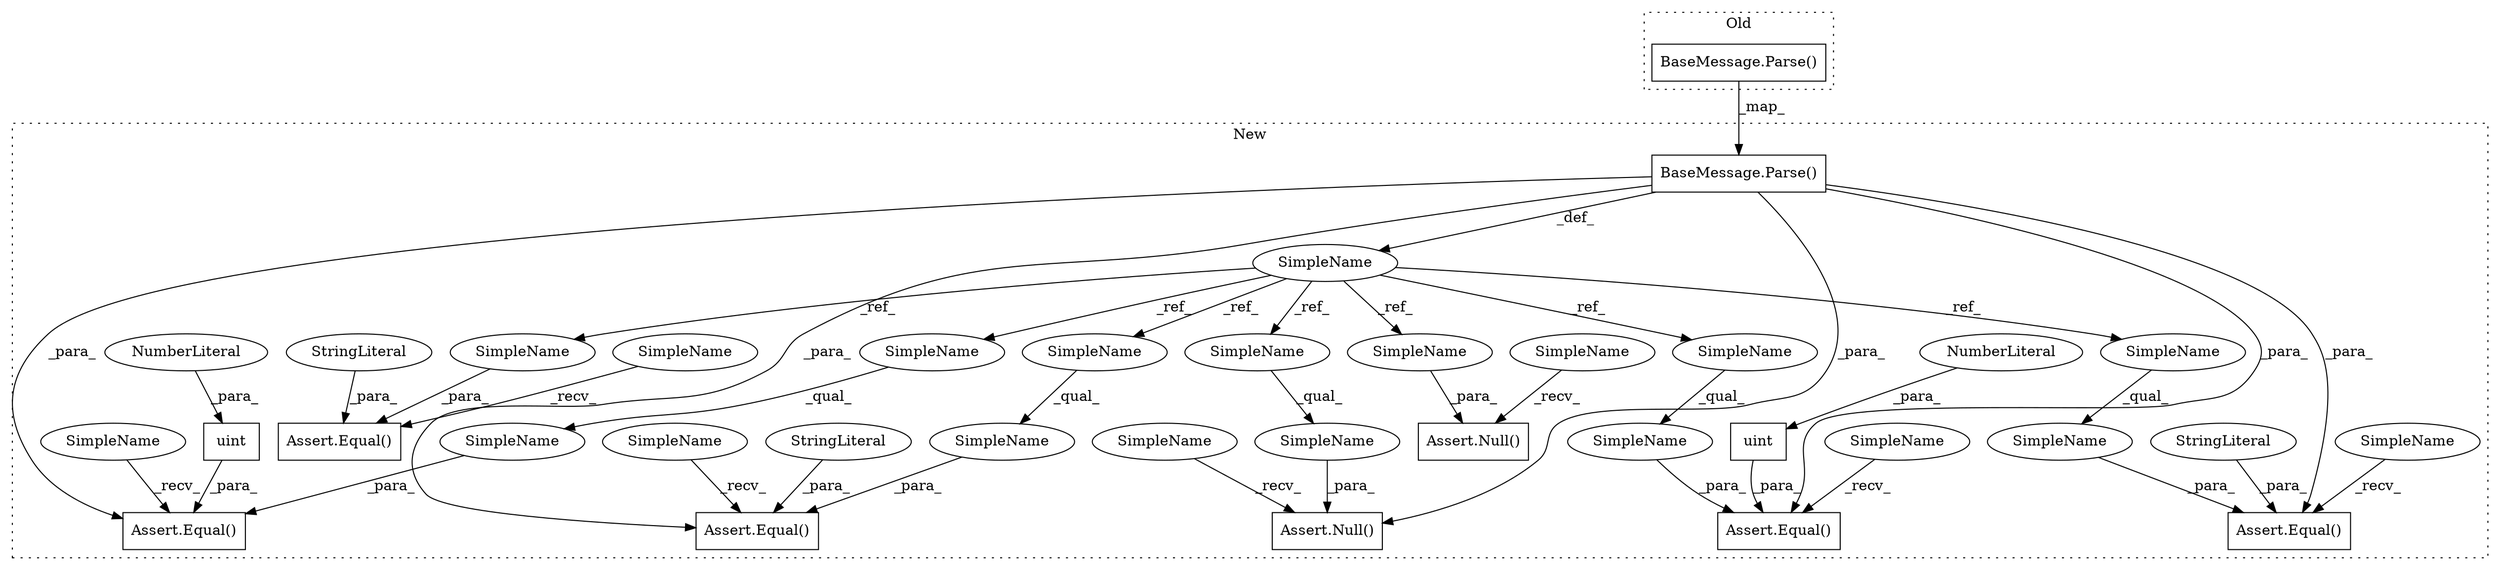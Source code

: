 digraph G {
subgraph cluster0 {
1 [label="BaseMessage.Parse()" a="32" s="8469,8498" l="6,1" shape="box"];
label = "Old";
style="dotted";
}
subgraph cluster1 {
2 [label="BaseMessage.Parse()" a="32" s="11061,11120" l="36,1" shape="box"];
3 [label="SimpleName" a="42" s="11029" l="17" shape="ellipse"];
4 [label="SimpleName" a="42" s="11546" l="34" shape="ellipse"];
5 [label="SimpleName" a="42" s="11492" l="27" shape="ellipse"];
6 [label="Assert.Equal()" a="32" s="11474,11519" l="6,1" shape="box"];
7 [label="SimpleName" a="42" s="11428" l="24" shape="ellipse"];
8 [label="Assert.Equal()" a="32" s="11408,11452" l="6,1" shape="box"];
9 [label="SimpleName" a="42" s="11354" l="32" shape="ellipse"];
10 [label="Assert.Equal()" a="32" s="11332,11386" l="6,1" shape="box"];
11 [label="SimpleName" a="42" s="11281" l="29" shape="ellipse"];
12 [label="Assert.Equal()" a="32" s="11236,11310" l="6,1" shape="box"];
13 [label="Assert.Null()" a="32" s="11155,11177" l="5,38" shape="box"];
14 [label="uint" a="11" s="11414" l="6" shape="box"];
15 [label="NumberLiteral" a="34" s="11420" l="6" shape="ellipse"];
16 [label="uint" a="11" s="11480" l="6" shape="box"];
17 [label="NumberLiteral" a="34" s="11486" l="4" shape="ellipse"];
18 [label="StringLiteral" a="45" s="11242" l="37" shape="ellipse"];
19 [label="StringLiteral" a="45" s="11338" l="14" shape="ellipse"];
20 [label="Assert.Null()" a="32" s="11541,11580" l="5,1" shape="box"];
21 [label="Assert.Equal()" a="32" s="11602,11630" l="6,30" shape="box"];
22 [label="StringLiteral" a="45" s="11608" l="3" shape="ellipse"];
23 [label="SimpleName" a="42" s="11325" l="6" shape="ellipse"];
24 [label="SimpleName" a="42" s="11229" l="6" shape="ellipse"];
25 [label="SimpleName" a="42" s="11401" l="6" shape="ellipse"];
26 [label="SimpleName" a="42" s="11534" l="6" shape="ellipse"];
27 [label="SimpleName" a="42" s="11148" l="6" shape="ellipse"];
28 [label="SimpleName" a="42" s="11467" l="6" shape="ellipse"];
29 [label="SimpleName" a="42" s="11595" l="6" shape="ellipse"];
30 [label="SimpleName" a="42" s="11354" l="17" shape="ellipse"];
31 [label="SimpleName" a="42" s="11492" l="17" shape="ellipse"];
32 [label="SimpleName" a="42" s="11613" l="17" shape="ellipse"];
33 [label="SimpleName" a="42" s="11428" l="17" shape="ellipse"];
34 [label="SimpleName" a="42" s="11281" l="17" shape="ellipse"];
35 [label="SimpleName" a="42" s="11160" l="17" shape="ellipse"];
36 [label="SimpleName" a="42" s="11546" l="17" shape="ellipse"];
label = "New";
style="dotted";
}
1 -> 2 [label="_map_"];
2 -> 20 [label="_para_"];
2 -> 10 [label="_para_"];
2 -> 12 [label="_para_"];
2 -> 3 [label="_def_"];
2 -> 6 [label="_para_"];
2 -> 8 [label="_para_"];
3 -> 34 [label="_ref_"];
3 -> 32 [label="_ref_"];
3 -> 31 [label="_ref_"];
3 -> 30 [label="_ref_"];
3 -> 35 [label="_ref_"];
3 -> 33 [label="_ref_"];
3 -> 36 [label="_ref_"];
4 -> 20 [label="_para_"];
5 -> 6 [label="_para_"];
7 -> 8 [label="_para_"];
9 -> 10 [label="_para_"];
11 -> 12 [label="_para_"];
14 -> 8 [label="_para_"];
15 -> 14 [label="_para_"];
16 -> 6 [label="_para_"];
17 -> 16 [label="_para_"];
18 -> 12 [label="_para_"];
19 -> 10 [label="_para_"];
22 -> 21 [label="_para_"];
23 -> 10 [label="_recv_"];
24 -> 12 [label="_recv_"];
25 -> 8 [label="_recv_"];
26 -> 20 [label="_recv_"];
27 -> 13 [label="_recv_"];
28 -> 6 [label="_recv_"];
29 -> 21 [label="_recv_"];
30 -> 9 [label="_qual_"];
31 -> 5 [label="_qual_"];
32 -> 21 [label="_para_"];
33 -> 7 [label="_qual_"];
34 -> 11 [label="_qual_"];
35 -> 13 [label="_para_"];
36 -> 4 [label="_qual_"];
}